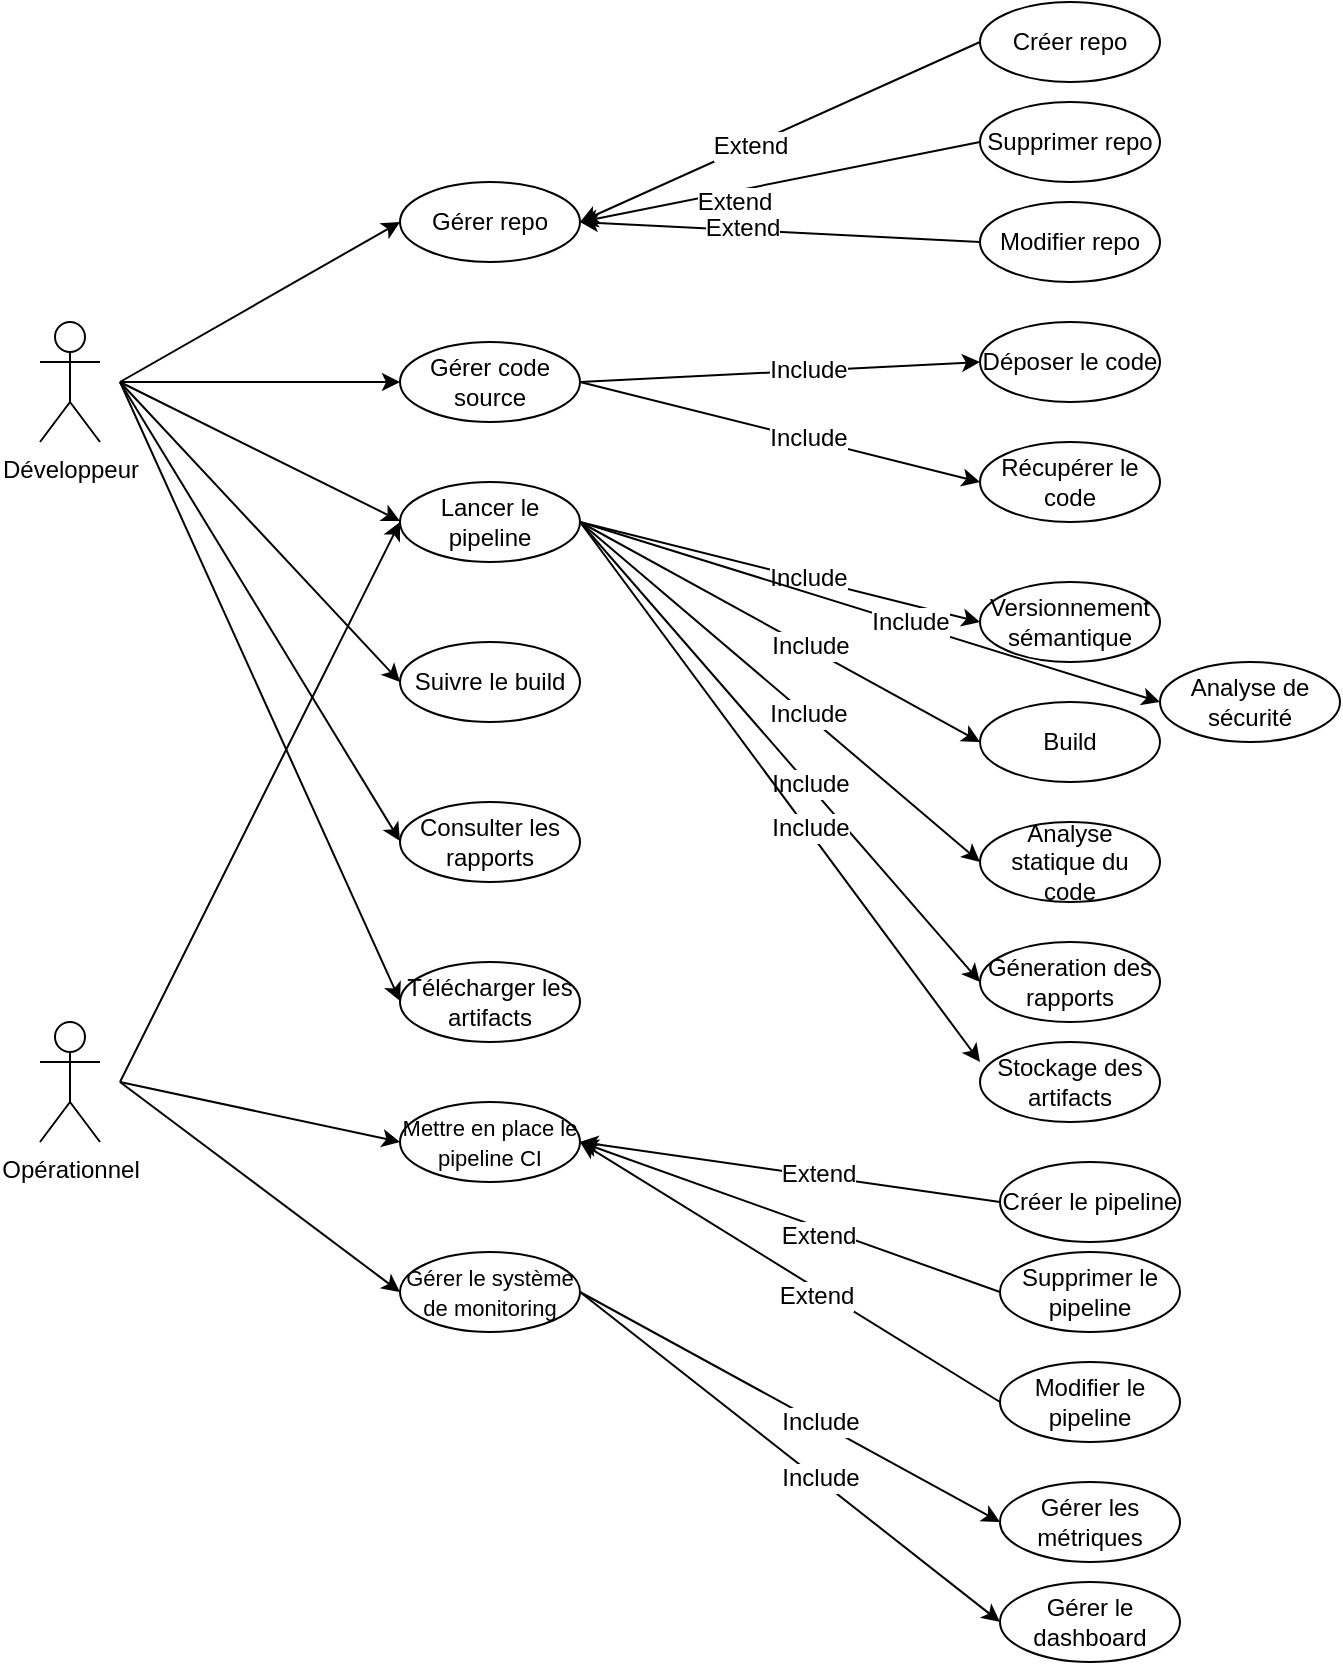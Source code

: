 <mxfile version="20.2.4" type="github" pages="3">
  <diagram id="shwt-UwQIRlnDQt5FEmr" name="Page-1">
    <mxGraphModel dx="1966" dy="2011" grid="1" gridSize="10" guides="1" tooltips="1" connect="1" arrows="1" fold="1" page="1" pageScale="1" pageWidth="827" pageHeight="1169" math="0" shadow="0">
      <root>
        <mxCell id="0" />
        <mxCell id="1" parent="0" />
        <mxCell id="wUWEheBWgp-jXRAvahCD-1" value="Développeur&lt;br&gt;" style="shape=umlActor;verticalLabelPosition=bottom;verticalAlign=top;html=1;outlineConnect=0;" parent="1" vertex="1">
          <mxGeometry x="100" y="100" width="30" height="60" as="geometry" />
        </mxCell>
        <mxCell id="wUWEheBWgp-jXRAvahCD-3" value="Opérationnel&lt;br&gt;" style="shape=umlActor;verticalLabelPosition=bottom;verticalAlign=top;html=1;outlineConnect=0;" parent="1" vertex="1">
          <mxGeometry x="100" y="450" width="30" height="60" as="geometry" />
        </mxCell>
        <mxCell id="wUWEheBWgp-jXRAvahCD-6" value="Gérer repo" style="ellipse;whiteSpace=wrap;html=1;" parent="1" vertex="1">
          <mxGeometry x="280" y="30" width="90" height="40" as="geometry" />
        </mxCell>
        <mxCell id="wUWEheBWgp-jXRAvahCD-7" value="Gérer code source" style="ellipse;whiteSpace=wrap;html=1;" parent="1" vertex="1">
          <mxGeometry x="280" y="110" width="90" height="40" as="geometry" />
        </mxCell>
        <mxCell id="wUWEheBWgp-jXRAvahCD-8" value="Lancer le pipeline" style="ellipse;whiteSpace=wrap;html=1;" parent="1" vertex="1">
          <mxGeometry x="280" y="180" width="90" height="40" as="geometry" />
        </mxCell>
        <mxCell id="wUWEheBWgp-jXRAvahCD-9" value="Suivre le build" style="ellipse;whiteSpace=wrap;html=1;" parent="1" vertex="1">
          <mxGeometry x="280" y="260" width="90" height="40" as="geometry" />
        </mxCell>
        <mxCell id="wUWEheBWgp-jXRAvahCD-10" value="Consulter les rapports" style="ellipse;whiteSpace=wrap;html=1;" parent="1" vertex="1">
          <mxGeometry x="280" y="340" width="90" height="40" as="geometry" />
        </mxCell>
        <mxCell id="wUWEheBWgp-jXRAvahCD-11" value="Télécharger les artifacts" style="ellipse;whiteSpace=wrap;html=1;" parent="1" vertex="1">
          <mxGeometry x="280" y="420" width="90" height="40" as="geometry" />
        </mxCell>
        <mxCell id="wUWEheBWgp-jXRAvahCD-12" value="&lt;font style=&quot;font-size: 11px;&quot;&gt;Mettre en place le pipeline CI&lt;/font&gt;" style="ellipse;whiteSpace=wrap;html=1;" parent="1" vertex="1">
          <mxGeometry x="280" y="490" width="90" height="40" as="geometry" />
        </mxCell>
        <mxCell id="wUWEheBWgp-jXRAvahCD-14" value="" style="endArrow=classic;html=1;rounded=0;" parent="1" edge="1">
          <mxGeometry width="50" height="50" relative="1" as="geometry">
            <mxPoint x="140" y="130" as="sourcePoint" />
            <mxPoint x="280" y="50" as="targetPoint" />
          </mxGeometry>
        </mxCell>
        <mxCell id="wUWEheBWgp-jXRAvahCD-15" value="" style="endArrow=classic;html=1;rounded=0;entryX=0;entryY=0.5;entryDx=0;entryDy=0;" parent="1" target="wUWEheBWgp-jXRAvahCD-7" edge="1">
          <mxGeometry width="50" height="50" relative="1" as="geometry">
            <mxPoint x="140" y="130" as="sourcePoint" />
            <mxPoint x="280" y="60" as="targetPoint" />
          </mxGeometry>
        </mxCell>
        <mxCell id="wUWEheBWgp-jXRAvahCD-17" value="" style="endArrow=classic;html=1;rounded=0;entryX=0;entryY=0.5;entryDx=0;entryDy=0;" parent="1" edge="1">
          <mxGeometry width="50" height="50" relative="1" as="geometry">
            <mxPoint x="140" y="130" as="sourcePoint" />
            <mxPoint x="280" y="199.5" as="targetPoint" />
          </mxGeometry>
        </mxCell>
        <mxCell id="wUWEheBWgp-jXRAvahCD-18" value="" style="endArrow=classic;html=1;rounded=0;entryX=0;entryY=0.5;entryDx=0;entryDy=0;" parent="1" target="wUWEheBWgp-jXRAvahCD-9" edge="1">
          <mxGeometry width="50" height="50" relative="1" as="geometry">
            <mxPoint x="140" y="130" as="sourcePoint" />
            <mxPoint x="290" y="209.5" as="targetPoint" />
          </mxGeometry>
        </mxCell>
        <mxCell id="wUWEheBWgp-jXRAvahCD-19" value="" style="endArrow=classic;html=1;rounded=0;entryX=0;entryY=0.5;entryDx=0;entryDy=0;" parent="1" edge="1">
          <mxGeometry width="50" height="50" relative="1" as="geometry">
            <mxPoint x="140" y="130" as="sourcePoint" />
            <mxPoint x="280" y="359.5" as="targetPoint" />
          </mxGeometry>
        </mxCell>
        <mxCell id="wUWEheBWgp-jXRAvahCD-21" value="" style="endArrow=classic;html=1;rounded=0;entryX=0;entryY=0.5;entryDx=0;entryDy=0;" parent="1" edge="1">
          <mxGeometry width="50" height="50" relative="1" as="geometry">
            <mxPoint x="140" y="130" as="sourcePoint" />
            <mxPoint x="280" y="439.5" as="targetPoint" />
          </mxGeometry>
        </mxCell>
        <mxCell id="wUWEheBWgp-jXRAvahCD-22" value="&lt;font style=&quot;font-size: 11px;&quot;&gt;Gérer le système de monitoring&lt;/font&gt;" style="ellipse;whiteSpace=wrap;html=1;" parent="1" vertex="1">
          <mxGeometry x="280" y="565" width="90" height="40" as="geometry" />
        </mxCell>
        <mxCell id="wUWEheBWgp-jXRAvahCD-23" value="" style="endArrow=classic;html=1;rounded=0;fontSize=11;" parent="1" edge="1">
          <mxGeometry width="50" height="50" relative="1" as="geometry">
            <mxPoint x="140" y="480" as="sourcePoint" />
            <mxPoint x="280" y="585" as="targetPoint" />
          </mxGeometry>
        </mxCell>
        <mxCell id="wUWEheBWgp-jXRAvahCD-24" value="" style="endArrow=classic;html=1;rounded=0;fontSize=11;entryX=0;entryY=0.5;entryDx=0;entryDy=0;" parent="1" target="wUWEheBWgp-jXRAvahCD-12" edge="1">
          <mxGeometry width="50" height="50" relative="1" as="geometry">
            <mxPoint x="140" y="480" as="sourcePoint" />
            <mxPoint x="290" y="585" as="targetPoint" />
          </mxGeometry>
        </mxCell>
        <mxCell id="wUWEheBWgp-jXRAvahCD-25" value="" style="endArrow=classic;html=1;rounded=0;fontSize=11;" parent="1" edge="1">
          <mxGeometry width="50" height="50" relative="1" as="geometry">
            <mxPoint x="140" y="480" as="sourcePoint" />
            <mxPoint x="280" y="200" as="targetPoint" />
          </mxGeometry>
        </mxCell>
        <mxCell id="wUWEheBWgp-jXRAvahCD-26" value="Créer repo" style="ellipse;whiteSpace=wrap;html=1;" parent="1" vertex="1">
          <mxGeometry x="570" y="-60" width="90" height="40" as="geometry" />
        </mxCell>
        <mxCell id="wUWEheBWgp-jXRAvahCD-27" value="Supprimer repo" style="ellipse;whiteSpace=wrap;html=1;" parent="1" vertex="1">
          <mxGeometry x="570" y="-10" width="90" height="40" as="geometry" />
        </mxCell>
        <mxCell id="wUWEheBWgp-jXRAvahCD-28" value="Modifier repo" style="ellipse;whiteSpace=wrap;html=1;" parent="1" vertex="1">
          <mxGeometry x="570" y="40" width="90" height="40" as="geometry" />
        </mxCell>
        <mxCell id="wUWEheBWgp-jXRAvahCD-29" value="Déposer le code" style="ellipse;whiteSpace=wrap;html=1;" parent="1" vertex="1">
          <mxGeometry x="570" y="100" width="90" height="40" as="geometry" />
        </mxCell>
        <mxCell id="wUWEheBWgp-jXRAvahCD-30" value="Récupérer le code" style="ellipse;whiteSpace=wrap;html=1;" parent="1" vertex="1">
          <mxGeometry x="570" y="160" width="90" height="40" as="geometry" />
        </mxCell>
        <mxCell id="wUWEheBWgp-jXRAvahCD-31" value="" style="endArrow=classic;html=1;rounded=0;entryX=0;entryY=0.5;entryDx=0;entryDy=0;exitX=0;exitY=0.5;exitDx=0;exitDy=0;" parent="1" edge="1" source="wUWEheBWgp-jXRAvahCD-26">
          <mxGeometry width="50" height="50" relative="1" as="geometry">
            <mxPoint x="510" y="-30" as="sourcePoint" />
            <mxPoint x="370" y="50" as="targetPoint" />
          </mxGeometry>
        </mxCell>
        <mxCell id="YCRwXRXIfu8fdL96U2DD-1" value="Extend" style="edgeLabel;html=1;align=center;verticalAlign=middle;resizable=0;points=[];fontSize=12;" vertex="1" connectable="0" parent="wUWEheBWgp-jXRAvahCD-31">
          <mxGeometry x="0.148" relative="1" as="geometry">
            <mxPoint as="offset" />
          </mxGeometry>
        </mxCell>
        <mxCell id="wUWEheBWgp-jXRAvahCD-32" value="" style="endArrow=classic;html=1;rounded=0;entryX=0;entryY=0.5;entryDx=0;entryDy=0;" parent="1" edge="1">
          <mxGeometry width="50" height="50" relative="1" as="geometry">
            <mxPoint x="570" y="10" as="sourcePoint" />
            <mxPoint x="370" y="50" as="targetPoint" />
          </mxGeometry>
        </mxCell>
        <mxCell id="YCRwXRXIfu8fdL96U2DD-2" value="Extend" style="edgeLabel;html=1;align=center;verticalAlign=middle;resizable=0;points=[];fontSize=12;" vertex="1" connectable="0" parent="wUWEheBWgp-jXRAvahCD-32">
          <mxGeometry x="0.244" y="5" relative="1" as="geometry">
            <mxPoint as="offset" />
          </mxGeometry>
        </mxCell>
        <mxCell id="wUWEheBWgp-jXRAvahCD-33" value="" style="endArrow=classic;html=1;rounded=0;entryX=1;entryY=0.5;entryDx=0;entryDy=0;exitX=1;exitY=0.5;exitDx=0;exitDy=0;" parent="1" edge="1" target="wUWEheBWgp-jXRAvahCD-6">
          <mxGeometry width="50" height="50" relative="1" as="geometry">
            <mxPoint x="570" y="60" as="sourcePoint" />
            <mxPoint x="380" y="50" as="targetPoint" />
          </mxGeometry>
        </mxCell>
        <mxCell id="YCRwXRXIfu8fdL96U2DD-3" value="Extend" style="edgeLabel;html=1;align=center;verticalAlign=middle;resizable=0;points=[];fontSize=12;" vertex="1" connectable="0" parent="wUWEheBWgp-jXRAvahCD-33">
          <mxGeometry x="0.178" y="-1" relative="1" as="geometry">
            <mxPoint x="-1" as="offset" />
          </mxGeometry>
        </mxCell>
        <mxCell id="wUWEheBWgp-jXRAvahCD-34" value="" style="endArrow=classic;html=1;rounded=0;entryX=0;entryY=0.5;entryDx=0;entryDy=0;exitX=1;exitY=0.5;exitDx=0;exitDy=0;" parent="1" target="wUWEheBWgp-jXRAvahCD-30" edge="1">
          <mxGeometry width="50" height="50" relative="1" as="geometry">
            <mxPoint x="370" y="130" as="sourcePoint" />
            <mxPoint x="570" y="140" as="targetPoint" />
          </mxGeometry>
        </mxCell>
        <mxCell id="wUWEheBWgp-jXRAvahCD-37" value="Include" style="edgeLabel;html=1;align=center;verticalAlign=middle;resizable=0;points=[];fontSize=12;" parent="wUWEheBWgp-jXRAvahCD-34" vertex="1" connectable="0">
          <mxGeometry x="0.137" y="1" relative="1" as="geometry">
            <mxPoint as="offset" />
          </mxGeometry>
        </mxCell>
        <mxCell id="wUWEheBWgp-jXRAvahCD-35" value="" style="endArrow=classic;html=1;rounded=0;entryX=0;entryY=0.5;entryDx=0;entryDy=0;exitX=1;exitY=0.5;exitDx=0;exitDy=0;" parent="1" target="wUWEheBWgp-jXRAvahCD-29" edge="1">
          <mxGeometry width="50" height="50" relative="1" as="geometry">
            <mxPoint x="370" y="130" as="sourcePoint" />
            <mxPoint x="570" y="140" as="targetPoint" />
          </mxGeometry>
        </mxCell>
        <mxCell id="wUWEheBWgp-jXRAvahCD-36" value="&lt;font style=&quot;font-size: 12px;&quot;&gt;Include&lt;/font&gt;" style="edgeLabel;html=1;align=center;verticalAlign=middle;resizable=0;points=[];fontSize=11;" parent="wUWEheBWgp-jXRAvahCD-35" vertex="1" connectable="0">
          <mxGeometry x="0.139" y="1" relative="1" as="geometry">
            <mxPoint as="offset" />
          </mxGeometry>
        </mxCell>
        <mxCell id="wUWEheBWgp-jXRAvahCD-38" value="Versionnement sémantique" style="ellipse;whiteSpace=wrap;html=1;" parent="1" vertex="1">
          <mxGeometry x="570" y="230" width="90" height="40" as="geometry" />
        </mxCell>
        <mxCell id="wUWEheBWgp-jXRAvahCD-39" value="Build" style="ellipse;whiteSpace=wrap;html=1;" parent="1" vertex="1">
          <mxGeometry x="570" y="290" width="90" height="40" as="geometry" />
        </mxCell>
        <mxCell id="wUWEheBWgp-jXRAvahCD-40" value="Analyse statique du code" style="ellipse;whiteSpace=wrap;html=1;" parent="1" vertex="1">
          <mxGeometry x="570" y="350" width="90" height="40" as="geometry" />
        </mxCell>
        <mxCell id="wUWEheBWgp-jXRAvahCD-41" value="Géneration des rapports" style="ellipse;whiteSpace=wrap;html=1;" parent="1" vertex="1">
          <mxGeometry x="570" y="410" width="90" height="40" as="geometry" />
        </mxCell>
        <mxCell id="wUWEheBWgp-jXRAvahCD-42" value="Analyse de sécurité" style="ellipse;whiteSpace=wrap;html=1;" parent="1" vertex="1">
          <mxGeometry x="660" y="270" width="90" height="40" as="geometry" />
        </mxCell>
        <mxCell id="wUWEheBWgp-jXRAvahCD-43" value="Stockage des artifacts" style="ellipse;whiteSpace=wrap;html=1;" parent="1" vertex="1">
          <mxGeometry x="570" y="460" width="90" height="40" as="geometry" />
        </mxCell>
        <mxCell id="wUWEheBWgp-jXRAvahCD-44" value="" style="endArrow=classic;html=1;rounded=0;entryX=0;entryY=0.5;entryDx=0;entryDy=0;exitX=1;exitY=0.5;exitDx=0;exitDy=0;" parent="1" target="wUWEheBWgp-jXRAvahCD-38" edge="1">
          <mxGeometry width="50" height="50" relative="1" as="geometry">
            <mxPoint x="370" y="200" as="sourcePoint" />
            <mxPoint x="570.0" y="260" as="targetPoint" />
          </mxGeometry>
        </mxCell>
        <mxCell id="wUWEheBWgp-jXRAvahCD-45" value="Include" style="edgeLabel;html=1;align=center;verticalAlign=middle;resizable=0;points=[];fontSize=12;" parent="wUWEheBWgp-jXRAvahCD-44" vertex="1" connectable="0">
          <mxGeometry x="0.137" y="1" relative="1" as="geometry">
            <mxPoint as="offset" />
          </mxGeometry>
        </mxCell>
        <mxCell id="wUWEheBWgp-jXRAvahCD-46" value="" style="endArrow=classic;html=1;rounded=0;exitX=1;exitY=0.5;exitDx=0;exitDy=0;" parent="1" source="wUWEheBWgp-jXRAvahCD-8" edge="1">
          <mxGeometry width="50" height="50" relative="1" as="geometry">
            <mxPoint x="380" y="250" as="sourcePoint" />
            <mxPoint x="570" y="310" as="targetPoint" />
          </mxGeometry>
        </mxCell>
        <mxCell id="wUWEheBWgp-jXRAvahCD-47" value="Include" style="edgeLabel;html=1;align=center;verticalAlign=middle;resizable=0;points=[];fontSize=12;" parent="wUWEheBWgp-jXRAvahCD-46" vertex="1" connectable="0">
          <mxGeometry x="0.137" y="1" relative="1" as="geometry">
            <mxPoint as="offset" />
          </mxGeometry>
        </mxCell>
        <mxCell id="wUWEheBWgp-jXRAvahCD-48" value="" style="endArrow=classic;html=1;rounded=0;entryX=0;entryY=0.5;entryDx=0;entryDy=0;" parent="1" target="wUWEheBWgp-jXRAvahCD-40" edge="1">
          <mxGeometry width="50" height="50" relative="1" as="geometry">
            <mxPoint x="370" y="200" as="sourcePoint" />
            <mxPoint x="570.0" y="380" as="targetPoint" />
          </mxGeometry>
        </mxCell>
        <mxCell id="wUWEheBWgp-jXRAvahCD-49" value="Include" style="edgeLabel;html=1;align=center;verticalAlign=middle;resizable=0;points=[];fontSize=12;" parent="wUWEheBWgp-jXRAvahCD-48" vertex="1" connectable="0">
          <mxGeometry x="0.137" y="1" relative="1" as="geometry">
            <mxPoint as="offset" />
          </mxGeometry>
        </mxCell>
        <mxCell id="wUWEheBWgp-jXRAvahCD-50" value="" style="endArrow=classic;html=1;rounded=0;entryX=0;entryY=0.5;entryDx=0;entryDy=0;" parent="1" target="wUWEheBWgp-jXRAvahCD-41" edge="1">
          <mxGeometry width="50" height="50" relative="1" as="geometry">
            <mxPoint x="370" y="200" as="sourcePoint" />
            <mxPoint x="570.0" y="450" as="targetPoint" />
          </mxGeometry>
        </mxCell>
        <mxCell id="wUWEheBWgp-jXRAvahCD-51" value="Include" style="edgeLabel;html=1;align=center;verticalAlign=middle;resizable=0;points=[];fontSize=12;" parent="wUWEheBWgp-jXRAvahCD-50" vertex="1" connectable="0">
          <mxGeometry x="0.137" y="1" relative="1" as="geometry">
            <mxPoint as="offset" />
          </mxGeometry>
        </mxCell>
        <mxCell id="wUWEheBWgp-jXRAvahCD-52" value="" style="endArrow=classic;html=1;rounded=0;entryX=0;entryY=0.5;entryDx=0;entryDy=0;" parent="1" target="wUWEheBWgp-jXRAvahCD-42" edge="1">
          <mxGeometry width="50" height="50" relative="1" as="geometry">
            <mxPoint x="370" y="200" as="sourcePoint" />
            <mxPoint x="680.0" y="350" as="targetPoint" />
          </mxGeometry>
        </mxCell>
        <mxCell id="wUWEheBWgp-jXRAvahCD-53" value="Include" style="edgeLabel;html=1;align=center;verticalAlign=middle;resizable=0;points=[];fontSize=12;" parent="wUWEheBWgp-jXRAvahCD-52" vertex="1" connectable="0">
          <mxGeometry x="0.137" y="1" relative="1" as="geometry">
            <mxPoint as="offset" />
          </mxGeometry>
        </mxCell>
        <mxCell id="wUWEheBWgp-jXRAvahCD-56" value="" style="endArrow=classic;html=1;rounded=0;entryX=0;entryY=0.25;entryDx=0;entryDy=0;exitX=1;exitY=0.5;exitDx=0;exitDy=0;entryPerimeter=0;" parent="1" source="wUWEheBWgp-jXRAvahCD-8" target="wUWEheBWgp-jXRAvahCD-43" edge="1">
          <mxGeometry width="50" height="50" relative="1" as="geometry">
            <mxPoint x="250" y="320" as="sourcePoint" />
            <mxPoint x="570.0" y="510" as="targetPoint" />
          </mxGeometry>
        </mxCell>
        <mxCell id="wUWEheBWgp-jXRAvahCD-57" value="Include" style="edgeLabel;html=1;align=center;verticalAlign=middle;resizable=0;points=[];fontSize=12;" parent="wUWEheBWgp-jXRAvahCD-56" vertex="1" connectable="0">
          <mxGeometry x="0.137" y="1" relative="1" as="geometry">
            <mxPoint as="offset" />
          </mxGeometry>
        </mxCell>
        <mxCell id="wUWEheBWgp-jXRAvahCD-59" value="Créer le pipeline" style="ellipse;whiteSpace=wrap;html=1;" parent="1" vertex="1">
          <mxGeometry x="580" y="520" width="90" height="40" as="geometry" />
        </mxCell>
        <mxCell id="wUWEheBWgp-jXRAvahCD-60" value="Supprimer le pipeline" style="ellipse;whiteSpace=wrap;html=1;" parent="1" vertex="1">
          <mxGeometry x="580" y="565" width="90" height="40" as="geometry" />
        </mxCell>
        <mxCell id="wUWEheBWgp-jXRAvahCD-61" value="Modifier le pipeline" style="ellipse;whiteSpace=wrap;html=1;" parent="1" vertex="1">
          <mxGeometry x="580" y="620" width="90" height="40" as="geometry" />
        </mxCell>
        <mxCell id="wUWEheBWgp-jXRAvahCD-64" value="" style="endArrow=classic;html=1;rounded=0;fontSize=12;entryX=1;entryY=0.5;entryDx=0;entryDy=0;exitX=0;exitY=0.5;exitDx=0;exitDy=0;" parent="1" source="wUWEheBWgp-jXRAvahCD-59" target="wUWEheBWgp-jXRAvahCD-12" edge="1">
          <mxGeometry width="50" height="50" relative="1" as="geometry">
            <mxPoint x="480" y="520" as="sourcePoint" />
            <mxPoint x="530" y="470" as="targetPoint" />
          </mxGeometry>
        </mxCell>
        <mxCell id="wUWEheBWgp-jXRAvahCD-68" value="Extend" style="edgeLabel;html=1;align=center;verticalAlign=middle;resizable=0;points=[];fontSize=12;" parent="wUWEheBWgp-jXRAvahCD-64" vertex="1" connectable="0">
          <mxGeometry x="-0.135" y="-1" relative="1" as="geometry">
            <mxPoint x="-1" as="offset" />
          </mxGeometry>
        </mxCell>
        <mxCell id="wUWEheBWgp-jXRAvahCD-66" value="" style="endArrow=classic;html=1;rounded=0;fontSize=12;entryX=1;entryY=0.5;entryDx=0;entryDy=0;" parent="1" target="wUWEheBWgp-jXRAvahCD-12" edge="1">
          <mxGeometry width="50" height="50" relative="1" as="geometry">
            <mxPoint x="580" y="585" as="sourcePoint" />
            <mxPoint x="380" y="555" as="targetPoint" />
          </mxGeometry>
        </mxCell>
        <mxCell id="wUWEheBWgp-jXRAvahCD-69" value="Extend" style="edgeLabel;html=1;align=center;verticalAlign=middle;resizable=0;points=[];fontSize=12;" parent="wUWEheBWgp-jXRAvahCD-66" vertex="1" connectable="0">
          <mxGeometry x="-0.147" y="4" relative="1" as="geometry">
            <mxPoint as="offset" />
          </mxGeometry>
        </mxCell>
        <mxCell id="wUWEheBWgp-jXRAvahCD-67" value="" style="endArrow=classic;html=1;rounded=0;fontSize=12;entryX=1;entryY=0.5;entryDx=0;entryDy=0;exitX=0;exitY=0.5;exitDx=0;exitDy=0;" parent="1" target="wUWEheBWgp-jXRAvahCD-12" edge="1">
          <mxGeometry width="50" height="50" relative="1" as="geometry">
            <mxPoint x="580" y="640" as="sourcePoint" />
            <mxPoint x="370" y="610" as="targetPoint" />
          </mxGeometry>
        </mxCell>
        <mxCell id="wUWEheBWgp-jXRAvahCD-70" value="Extend" style="edgeLabel;html=1;align=center;verticalAlign=middle;resizable=0;points=[];fontSize=12;" parent="wUWEheBWgp-jXRAvahCD-67" vertex="1" connectable="0">
          <mxGeometry x="-0.139" y="3" relative="1" as="geometry">
            <mxPoint as="offset" />
          </mxGeometry>
        </mxCell>
        <mxCell id="wUWEheBWgp-jXRAvahCD-71" value="Gérer les métriques" style="ellipse;whiteSpace=wrap;html=1;" parent="1" vertex="1">
          <mxGeometry x="580" y="680" width="90" height="40" as="geometry" />
        </mxCell>
        <mxCell id="wUWEheBWgp-jXRAvahCD-72" value="Gérer le dashboard" style="ellipse;whiteSpace=wrap;html=1;" parent="1" vertex="1">
          <mxGeometry x="580" y="730" width="90" height="40" as="geometry" />
        </mxCell>
        <mxCell id="wUWEheBWgp-jXRAvahCD-74" value="" style="endArrow=classic;html=1;rounded=0;entryX=0;entryY=0.5;entryDx=0;entryDy=0;exitX=1;exitY=0.5;exitDx=0;exitDy=0;" parent="1" target="wUWEheBWgp-jXRAvahCD-71" edge="1">
          <mxGeometry width="50" height="50" relative="1" as="geometry">
            <mxPoint x="370" y="585" as="sourcePoint" />
            <mxPoint x="570.0" y="635" as="targetPoint" />
          </mxGeometry>
        </mxCell>
        <mxCell id="wUWEheBWgp-jXRAvahCD-75" value="Include" style="edgeLabel;html=1;align=center;verticalAlign=middle;resizable=0;points=[];fontSize=12;" parent="wUWEheBWgp-jXRAvahCD-74" vertex="1" connectable="0">
          <mxGeometry x="0.137" y="1" relative="1" as="geometry">
            <mxPoint as="offset" />
          </mxGeometry>
        </mxCell>
        <mxCell id="wUWEheBWgp-jXRAvahCD-76" value="" style="endArrow=classic;html=1;rounded=0;entryX=0;entryY=0.5;entryDx=0;entryDy=0;exitX=1;exitY=0.5;exitDx=0;exitDy=0;" parent="1" source="wUWEheBWgp-jXRAvahCD-22" target="wUWEheBWgp-jXRAvahCD-72" edge="1">
          <mxGeometry width="50" height="50" relative="1" as="geometry">
            <mxPoint x="370" y="640" as="sourcePoint" />
            <mxPoint x="580" y="755" as="targetPoint" />
          </mxGeometry>
        </mxCell>
        <mxCell id="wUWEheBWgp-jXRAvahCD-77" value="Include" style="edgeLabel;html=1;align=center;verticalAlign=middle;resizable=0;points=[];fontSize=12;" parent="wUWEheBWgp-jXRAvahCD-76" vertex="1" connectable="0">
          <mxGeometry x="0.137" y="1" relative="1" as="geometry">
            <mxPoint as="offset" />
          </mxGeometry>
        </mxCell>
      </root>
    </mxGraphModel>
  </diagram>
  <diagram id="TWfw_psaHM4cEn67Q7gZ" name="Page-2">
    <mxGraphModel dx="1966" dy="2011" grid="1" gridSize="10" guides="1" tooltips="1" connect="1" arrows="1" fold="1" page="1" pageScale="1" pageWidth="827" pageHeight="1169" math="0" shadow="0">
      <root>
        <mxCell id="0" />
        <mxCell id="1" parent="0" />
        <mxCell id="4AukdWFLXJFj3s-flXzU-1" value="Opérationnel" style="shape=umlActor;verticalLabelPosition=bottom;verticalAlign=top;html=1;outlineConnect=0;" vertex="1" parent="1">
          <mxGeometry x="100" y="110" width="30" height="60" as="geometry" />
        </mxCell>
        <mxCell id="4AukdWFLXJFj3s-flXzU-2" value="Testeur" style="shape=umlActor;verticalLabelPosition=bottom;verticalAlign=top;html=1;outlineConnect=0;" vertex="1" parent="1">
          <mxGeometry x="100" y="280" width="30" height="60" as="geometry" />
        </mxCell>
        <mxCell id="4AukdWFLXJFj3s-flXzU-3" value="Client" style="shape=umlActor;verticalLabelPosition=bottom;verticalAlign=top;html=1;outlineConnect=0;" vertex="1" parent="1">
          <mxGeometry x="100" y="440" width="30" height="60" as="geometry" />
        </mxCell>
        <mxCell id="PjNGCH7ikaBztpw5diRe-1" value="Gérer k8s" style="ellipse;whiteSpace=wrap;html=1;" vertex="1" parent="1">
          <mxGeometry x="290" y="70" width="90" height="40" as="geometry" />
        </mxCell>
        <mxCell id="PjNGCH7ikaBztpw5diRe-2" value="Mettre en place le pipeline CD" style="ellipse;whiteSpace=wrap;html=1;" vertex="1" parent="1">
          <mxGeometry x="295" y="220" width="90" height="40" as="geometry" />
        </mxCell>
        <mxCell id="PjNGCH7ikaBztpw5diRe-3" value="Récupérer l&#39;URL de test" style="ellipse;whiteSpace=wrap;html=1;" vertex="1" parent="1">
          <mxGeometry x="290" y="300" width="90" height="40" as="geometry" />
        </mxCell>
        <mxCell id="PjNGCH7ikaBztpw5diRe-4" value="Récupérer l&#39;URL de production" style="ellipse;whiteSpace=wrap;html=1;" vertex="1" parent="1">
          <mxGeometry x="290" y="460" width="100" height="40" as="geometry" />
        </mxCell>
        <mxCell id="PjNGCH7ikaBztpw5diRe-6" value="" style="endArrow=classic;html=1;rounded=0;entryX=0;entryY=0.5;entryDx=0;entryDy=0;" edge="1" parent="1" target="PjNGCH7ikaBztpw5diRe-4">
          <mxGeometry width="50" height="50" relative="1" as="geometry">
            <mxPoint x="140" y="480" as="sourcePoint" />
            <mxPoint x="190" y="440" as="targetPoint" />
          </mxGeometry>
        </mxCell>
        <mxCell id="PjNGCH7ikaBztpw5diRe-7" value="" style="endArrow=classic;html=1;rounded=0;entryX=0;entryY=0.5;entryDx=0;entryDy=0;" edge="1" parent="1">
          <mxGeometry width="50" height="50" relative="1" as="geometry">
            <mxPoint x="140.0" y="319.41" as="sourcePoint" />
            <mxPoint x="290.0" y="319.41" as="targetPoint" />
          </mxGeometry>
        </mxCell>
        <mxCell id="PjNGCH7ikaBztpw5diRe-9" value="" style="endArrow=classic;html=1;rounded=0;" edge="1" parent="1">
          <mxGeometry width="50" height="50" relative="1" as="geometry">
            <mxPoint x="140.0" y="150.0" as="sourcePoint" />
            <mxPoint x="290" y="90" as="targetPoint" />
          </mxGeometry>
        </mxCell>
        <mxCell id="PjNGCH7ikaBztpw5diRe-10" value="" style="endArrow=classic;html=1;rounded=0;entryX=0;entryY=0.5;entryDx=0;entryDy=0;" edge="1" parent="1" target="PjNGCH7ikaBztpw5diRe-2">
          <mxGeometry width="50" height="50" relative="1" as="geometry">
            <mxPoint x="140" y="150" as="sourcePoint" />
            <mxPoint x="295.0" y="209.41" as="targetPoint" />
          </mxGeometry>
        </mxCell>
        <mxCell id="PjNGCH7ikaBztpw5diRe-11" value="" style="endArrow=classic;html=1;rounded=0;entryX=0;entryY=0.5;entryDx=0;entryDy=0;" edge="1" parent="1" target="PjNGCH7ikaBztpw5diRe-12">
          <mxGeometry width="50" height="50" relative="1" as="geometry">
            <mxPoint x="380" y="90" as="sourcePoint" />
            <mxPoint x="430" y="40" as="targetPoint" />
          </mxGeometry>
        </mxCell>
        <mxCell id="PjNGCH7ikaBztpw5diRe-30" value="Include" style="edgeLabel;html=1;align=center;verticalAlign=middle;resizable=0;points=[];fontSize=12;" vertex="1" connectable="0" parent="PjNGCH7ikaBztpw5diRe-11">
          <mxGeometry x="0.157" relative="1" as="geometry">
            <mxPoint as="offset" />
          </mxGeometry>
        </mxCell>
        <mxCell id="PjNGCH7ikaBztpw5diRe-12" value="Gérer le fichier de déploiement de l&#39;application" style="ellipse;whiteSpace=wrap;html=1;" vertex="1" parent="1">
          <mxGeometry x="540" y="-25" width="170" height="40" as="geometry" />
        </mxCell>
        <mxCell id="PjNGCH7ikaBztpw5diRe-13" value="Configurer k8s load balancer&amp;nbsp;" style="ellipse;whiteSpace=wrap;html=1;" vertex="1" parent="1">
          <mxGeometry x="540" y="45" width="170" height="40" as="geometry" />
        </mxCell>
        <mxCell id="PjNGCH7ikaBztpw5diRe-14" value="Configurer k8s high availability" style="ellipse;whiteSpace=wrap;html=1;" vertex="1" parent="1">
          <mxGeometry x="540" y="105" width="170" height="40" as="geometry" />
        </mxCell>
        <mxCell id="PjNGCH7ikaBztpw5diRe-15" value="Configurer k8s Scalability" style="ellipse;whiteSpace=wrap;html=1;" vertex="1" parent="1">
          <mxGeometry x="540" y="165" width="170" height="40" as="geometry" />
        </mxCell>
        <mxCell id="PjNGCH7ikaBztpw5diRe-16" value="" style="endArrow=classic;html=1;rounded=0;entryX=0;entryY=0.5;entryDx=0;entryDy=0;" edge="1" parent="1" target="PjNGCH7ikaBztpw5diRe-13">
          <mxGeometry width="50" height="50" relative="1" as="geometry">
            <mxPoint x="380" y="90" as="sourcePoint" />
            <mxPoint x="480" y="60" as="targetPoint" />
          </mxGeometry>
        </mxCell>
        <mxCell id="PjNGCH7ikaBztpw5diRe-31" value="Include" style="edgeLabel;html=1;align=center;verticalAlign=middle;resizable=0;points=[];fontSize=12;" vertex="1" connectable="0" parent="PjNGCH7ikaBztpw5diRe-16">
          <mxGeometry x="0.155" y="-1" relative="1" as="geometry">
            <mxPoint as="offset" />
          </mxGeometry>
        </mxCell>
        <mxCell id="PjNGCH7ikaBztpw5diRe-17" value="" style="endArrow=classic;html=1;rounded=0;entryX=0;entryY=0.5;entryDx=0;entryDy=0;exitX=1;exitY=0.5;exitDx=0;exitDy=0;" edge="1" parent="1" source="PjNGCH7ikaBztpw5diRe-1" target="PjNGCH7ikaBztpw5diRe-14">
          <mxGeometry width="50" height="50" relative="1" as="geometry">
            <mxPoint x="400" y="110" as="sourcePoint" />
            <mxPoint x="490" y="70" as="targetPoint" />
          </mxGeometry>
        </mxCell>
        <mxCell id="PjNGCH7ikaBztpw5diRe-32" value="Include" style="edgeLabel;html=1;align=center;verticalAlign=middle;resizable=0;points=[];fontSize=12;" vertex="1" connectable="0" parent="PjNGCH7ikaBztpw5diRe-17">
          <mxGeometry x="0.326" y="1" relative="1" as="geometry">
            <mxPoint as="offset" />
          </mxGeometry>
        </mxCell>
        <mxCell id="PjNGCH7ikaBztpw5diRe-18" value="" style="endArrow=classic;html=1;rounded=0;exitX=1;exitY=0.5;exitDx=0;exitDy=0;entryX=0;entryY=0.5;entryDx=0;entryDy=0;" edge="1" parent="1" source="PjNGCH7ikaBztpw5diRe-1" target="PjNGCH7ikaBztpw5diRe-15">
          <mxGeometry width="50" height="50" relative="1" as="geometry">
            <mxPoint x="385" y="90" as="sourcePoint" />
            <mxPoint x="470" y="240" as="targetPoint" />
          </mxGeometry>
        </mxCell>
        <mxCell id="PjNGCH7ikaBztpw5diRe-33" value="Include" style="edgeLabel;html=1;align=center;verticalAlign=middle;resizable=0;points=[];fontSize=12;" vertex="1" connectable="0" parent="PjNGCH7ikaBztpw5diRe-18">
          <mxGeometry x="0.277" y="1" relative="1" as="geometry">
            <mxPoint as="offset" />
          </mxGeometry>
        </mxCell>
        <mxCell id="PjNGCH7ikaBztpw5diRe-19" value="Déployer l&#39;application dans des VMs" style="ellipse;whiteSpace=wrap;html=1;" vertex="1" parent="1">
          <mxGeometry x="540" y="230" width="170" height="40" as="geometry" />
        </mxCell>
        <mxCell id="PjNGCH7ikaBztpw5diRe-20" value="Déployer l&#39;application dans k8s" style="ellipse;whiteSpace=wrap;html=1;" vertex="1" parent="1">
          <mxGeometry x="540" y="300" width="170" height="40" as="geometry" />
        </mxCell>
        <mxCell id="PjNGCH7ikaBztpw5diRe-21" value="" style="endArrow=classic;html=1;rounded=0;exitX=1;exitY=0.5;exitDx=0;exitDy=0;entryX=0;entryY=0.5;entryDx=0;entryDy=0;" edge="1" parent="1" target="PjNGCH7ikaBztpw5diRe-20">
          <mxGeometry width="50" height="50" relative="1" as="geometry">
            <mxPoint x="385" y="245" as="sourcePoint" />
            <mxPoint x="545" y="340" as="targetPoint" />
          </mxGeometry>
        </mxCell>
        <mxCell id="PjNGCH7ikaBztpw5diRe-34" value="Include" style="edgeLabel;html=1;align=center;verticalAlign=middle;resizable=0;points=[];fontSize=12;" vertex="1" connectable="0" parent="PjNGCH7ikaBztpw5diRe-21">
          <mxGeometry x="0.143" relative="1" as="geometry">
            <mxPoint y="-1" as="offset" />
          </mxGeometry>
        </mxCell>
        <mxCell id="PjNGCH7ikaBztpw5diRe-22" value="" style="endArrow=classic;html=1;rounded=0;exitX=1;exitY=0.5;exitDx=0;exitDy=0;entryX=0;entryY=0.5;entryDx=0;entryDy=0;" edge="1" parent="1" source="PjNGCH7ikaBztpw5diRe-2" target="PjNGCH7ikaBztpw5diRe-19">
          <mxGeometry width="50" height="50" relative="1" as="geometry">
            <mxPoint x="400" y="225" as="sourcePoint" />
            <mxPoint x="555" y="300" as="targetPoint" />
          </mxGeometry>
        </mxCell>
        <mxCell id="PjNGCH7ikaBztpw5diRe-28" value="&lt;font style=&quot;font-size: 12px;&quot;&gt;Include&lt;/font&gt;" style="edgeLabel;html=1;align=center;verticalAlign=middle;resizable=0;points=[];" vertex="1" connectable="0" parent="PjNGCH7ikaBztpw5diRe-22">
          <mxGeometry x="-0.212" y="3" relative="1" as="geometry">
            <mxPoint as="offset" />
          </mxGeometry>
        </mxCell>
        <mxCell id="PjNGCH7ikaBztpw5diRe-26" value="" style="edgeStyle=orthogonalEdgeStyle;rounded=0;orthogonalLoop=1;jettySize=auto;html=1;" edge="1" parent="1" source="PjNGCH7ikaBztpw5diRe-24" target="PjNGCH7ikaBztpw5diRe-19">
          <mxGeometry relative="1" as="geometry" />
        </mxCell>
        <mxCell id="PjNGCH7ikaBztpw5diRe-24" value="Exposer l&#39;URL" style="ellipse;whiteSpace=wrap;html=1;" vertex="1" parent="1">
          <mxGeometry x="770" y="230" width="120" height="40" as="geometry" />
        </mxCell>
        <mxCell id="PjNGCH7ikaBztpw5diRe-27" value="" style="edgeStyle=orthogonalEdgeStyle;rounded=0;orthogonalLoop=1;jettySize=auto;html=1;" edge="1" parent="1" source="PjNGCH7ikaBztpw5diRe-25" target="PjNGCH7ikaBztpw5diRe-20">
          <mxGeometry relative="1" as="geometry" />
        </mxCell>
        <mxCell id="PjNGCH7ikaBztpw5diRe-25" value="Exposer l&#39;URL" style="ellipse;whiteSpace=wrap;html=1;" vertex="1" parent="1">
          <mxGeometry x="770" y="300" width="120" height="40" as="geometry" />
        </mxCell>
      </root>
    </mxGraphModel>
  </diagram>
  <diagram id="n7YIBZFb9JoRNCIdF-om" name="Page-3">
    <mxGraphModel dx="3651" dy="1563" grid="1" gridSize="10" guides="1" tooltips="1" connect="1" arrows="1" fold="1" page="1" pageScale="1" pageWidth="827" pageHeight="1169" math="0" shadow="0">
      <root>
        <mxCell id="0" />
        <mxCell id="1" parent="0" />
        <mxCell id="fobJgGFHG3CYlCE_NHu--1" value="Administrateur" style="shape=umlActor;verticalLabelPosition=bottom;verticalAlign=top;html=1;outlineConnect=0;" vertex="1" parent="1">
          <mxGeometry x="100" y="100" width="30" height="60" as="geometry" />
        </mxCell>
        <mxCell id="fobJgGFHG3CYlCE_NHu--2" value="Opérationnel&lt;br&gt;" style="shape=umlActor;verticalLabelPosition=bottom;verticalAlign=top;html=1;outlineConnect=0;" vertex="1" parent="1">
          <mxGeometry x="100" y="450" width="30" height="60" as="geometry" />
        </mxCell>
        <mxCell id="fobJgGFHG3CYlCE_NHu--3" value="Gérer VM" style="ellipse;whiteSpace=wrap;html=1;" vertex="1" parent="1">
          <mxGeometry x="280" y="30" width="90" height="40" as="geometry" />
        </mxCell>
        <mxCell id="fobJgGFHG3CYlCE_NHu--4" value="Gérer les outils" style="ellipse;whiteSpace=wrap;html=1;" vertex="1" parent="1">
          <mxGeometry x="280" y="110" width="90" height="40" as="geometry" />
        </mxCell>
        <mxCell id="fobJgGFHG3CYlCE_NHu--5" value="Gérer les comptes" style="ellipse;whiteSpace=wrap;html=1;" vertex="1" parent="1">
          <mxGeometry x="280" y="180" width="90" height="40" as="geometry" />
        </mxCell>
        <mxCell id="fobJgGFHG3CYlCE_NHu--6" value="Mettre en place le cluster k8s" style="ellipse;whiteSpace=wrap;html=1;" vertex="1" parent="1">
          <mxGeometry x="280" y="260" width="90" height="40" as="geometry" />
        </mxCell>
        <mxCell id="fobJgGFHG3CYlCE_NHu--7" value="Lancer le pipeline" style="ellipse;whiteSpace=wrap;html=1;" vertex="1" parent="1">
          <mxGeometry x="280" y="380" width="90" height="40" as="geometry" />
        </mxCell>
        <mxCell id="fobJgGFHG3CYlCE_NHu--8" value="Gérer le système de monitoring" style="ellipse;whiteSpace=wrap;html=1;" vertex="1" parent="1">
          <mxGeometry x="275" y="450" width="120" height="40" as="geometry" />
        </mxCell>
        <mxCell id="fobJgGFHG3CYlCE_NHu--9" value="&lt;font style=&quot;font-size: 11px;&quot;&gt;Mettre en place le pipeline CI/CD&lt;/font&gt;" style="ellipse;whiteSpace=wrap;html=1;" vertex="1" parent="1">
          <mxGeometry x="280" y="320" width="90" height="40" as="geometry" />
        </mxCell>
        <mxCell id="fobJgGFHG3CYlCE_NHu--10" value="" style="endArrow=classic;html=1;rounded=0;" edge="1" parent="1">
          <mxGeometry width="50" height="50" relative="1" as="geometry">
            <mxPoint x="140" y="130" as="sourcePoint" />
            <mxPoint x="280" y="50" as="targetPoint" />
          </mxGeometry>
        </mxCell>
        <mxCell id="fobJgGFHG3CYlCE_NHu--11" value="" style="endArrow=classic;html=1;rounded=0;entryX=0;entryY=0.5;entryDx=0;entryDy=0;" edge="1" parent="1" target="fobJgGFHG3CYlCE_NHu--4">
          <mxGeometry width="50" height="50" relative="1" as="geometry">
            <mxPoint x="140" y="130" as="sourcePoint" />
            <mxPoint x="280" y="60" as="targetPoint" />
          </mxGeometry>
        </mxCell>
        <mxCell id="fobJgGFHG3CYlCE_NHu--16" value="&lt;font style=&quot;font-size: 12px;&quot;&gt;Gérer le repo&lt;/font&gt;" style="ellipse;whiteSpace=wrap;html=1;" vertex="1" parent="1">
          <mxGeometry x="290" y="510" width="90" height="40" as="geometry" />
        </mxCell>
        <mxCell id="fobJgGFHG3CYlCE_NHu--17" value="" style="endArrow=classic;html=1;rounded=0;fontSize=11;entryX=0;entryY=0.5;entryDx=0;entryDy=0;" edge="1" parent="1" target="fobJgGFHG3CYlCE_NHu--6">
          <mxGeometry width="50" height="50" relative="1" as="geometry">
            <mxPoint x="140" y="480" as="sourcePoint" />
            <mxPoint x="280" y="585" as="targetPoint" />
          </mxGeometry>
        </mxCell>
        <mxCell id="fobJgGFHG3CYlCE_NHu--19" value="" style="endArrow=classic;html=1;rounded=0;fontSize=11;entryX=0;entryY=0.5;entryDx=0;entryDy=0;" edge="1" parent="1" target="fobJgGFHG3CYlCE_NHu--3">
          <mxGeometry width="50" height="50" relative="1" as="geometry">
            <mxPoint x="140" y="480" as="sourcePoint" />
            <mxPoint x="280" y="200" as="targetPoint" />
          </mxGeometry>
        </mxCell>
        <mxCell id="ydtSlW6Pcm1chGEGLUEM-2" value="&lt;font style=&quot;font-size: 12px;&quot;&gt;Gérer le code source&lt;/font&gt;" style="ellipse;whiteSpace=wrap;html=1;" vertex="1" parent="1">
          <mxGeometry x="290" y="565" width="90" height="40" as="geometry" />
        </mxCell>
        <mxCell id="ydtSlW6Pcm1chGEGLUEM-3" value="&lt;font style=&quot;font-size: 12px;&quot;&gt;Suivre le build&lt;/font&gt;" style="ellipse;whiteSpace=wrap;html=1;" vertex="1" parent="1">
          <mxGeometry x="290" y="620" width="90" height="40" as="geometry" />
        </mxCell>
        <mxCell id="ydtSlW6Pcm1chGEGLUEM-4" value="&lt;font style=&quot;font-size: 12px;&quot;&gt;Consulter les rapports&lt;/font&gt;" style="ellipse;whiteSpace=wrap;html=1;" vertex="1" parent="1">
          <mxGeometry x="290" y="680" width="90" height="40" as="geometry" />
        </mxCell>
        <mxCell id="ydtSlW6Pcm1chGEGLUEM-5" value="&lt;font style=&quot;font-size: 12px;&quot;&gt;Télécharger&amp;nbsp; les artifacts&lt;/font&gt;" style="ellipse;whiteSpace=wrap;html=1;" vertex="1" parent="1">
          <mxGeometry x="290" y="740" width="90" height="40" as="geometry" />
        </mxCell>
        <mxCell id="ydtSlW6Pcm1chGEGLUEM-6" value="" style="endArrow=classic;html=1;rounded=0;entryX=0;entryY=0.5;entryDx=0;entryDy=0;" edge="1" parent="1" target="fobJgGFHG3CYlCE_NHu--4">
          <mxGeometry width="50" height="50" relative="1" as="geometry">
            <mxPoint x="140" y="479.33" as="sourcePoint" />
            <mxPoint x="280" y="479.33" as="targetPoint" />
          </mxGeometry>
        </mxCell>
        <mxCell id="ydtSlW6Pcm1chGEGLUEM-7" value="" style="endArrow=classic;html=1;rounded=0;entryX=0;entryY=0.5;entryDx=0;entryDy=0;" edge="1" parent="1" target="fobJgGFHG3CYlCE_NHu--9">
          <mxGeometry width="50" height="50" relative="1" as="geometry">
            <mxPoint x="140" y="480" as="sourcePoint" />
            <mxPoint x="290" y="479.33" as="targetPoint" />
          </mxGeometry>
        </mxCell>
        <mxCell id="ydtSlW6Pcm1chGEGLUEM-8" value="" style="endArrow=classic;html=1;rounded=0;entryX=0;entryY=0.5;entryDx=0;entryDy=0;" edge="1" parent="1" target="fobJgGFHG3CYlCE_NHu--7">
          <mxGeometry width="50" height="50" relative="1" as="geometry">
            <mxPoint x="140" y="480" as="sourcePoint" />
            <mxPoint x="290" y="350" as="targetPoint" />
          </mxGeometry>
        </mxCell>
        <mxCell id="ydtSlW6Pcm1chGEGLUEM-9" value="" style="endArrow=classic;html=1;rounded=0;entryX=0;entryY=0.5;entryDx=0;entryDy=0;" edge="1" parent="1" target="fobJgGFHG3CYlCE_NHu--8">
          <mxGeometry width="50" height="50" relative="1" as="geometry">
            <mxPoint x="140" y="480" as="sourcePoint" />
            <mxPoint x="290" y="410" as="targetPoint" />
          </mxGeometry>
        </mxCell>
        <mxCell id="ydtSlW6Pcm1chGEGLUEM-11" value="Développeur" style="shape=umlActor;verticalLabelPosition=bottom;verticalAlign=top;html=1;outlineConnect=0;" vertex="1" parent="1">
          <mxGeometry x="640" y="400" width="30" height="60" as="geometry" />
        </mxCell>
        <mxCell id="ydtSlW6Pcm1chGEGLUEM-12" value="" style="endArrow=classic;html=1;rounded=0;fontSize=12;entryX=1;entryY=0.5;entryDx=0;entryDy=0;" edge="1" parent="1" target="fobJgGFHG3CYlCE_NHu--7">
          <mxGeometry width="50" height="50" relative="1" as="geometry">
            <mxPoint x="630" y="440" as="sourcePoint" />
            <mxPoint x="420" y="310" as="targetPoint" />
          </mxGeometry>
        </mxCell>
        <mxCell id="ydtSlW6Pcm1chGEGLUEM-13" value="" style="endArrow=classic;html=1;rounded=0;fontSize=12;entryX=1;entryY=0.5;entryDx=0;entryDy=0;" edge="1" parent="1" target="fobJgGFHG3CYlCE_NHu--16">
          <mxGeometry width="50" height="50" relative="1" as="geometry">
            <mxPoint x="630" y="440" as="sourcePoint" />
            <mxPoint x="380" y="410" as="targetPoint" />
          </mxGeometry>
        </mxCell>
        <mxCell id="ydtSlW6Pcm1chGEGLUEM-14" value="" style="endArrow=classic;html=1;rounded=0;fontSize=12;entryX=1;entryY=0.5;entryDx=0;entryDy=0;" edge="1" parent="1" target="ydtSlW6Pcm1chGEGLUEM-2">
          <mxGeometry width="50" height="50" relative="1" as="geometry">
            <mxPoint x="630" y="440" as="sourcePoint" />
            <mxPoint x="390" y="540" as="targetPoint" />
          </mxGeometry>
        </mxCell>
        <mxCell id="ydtSlW6Pcm1chGEGLUEM-15" value="" style="endArrow=classic;html=1;rounded=0;fontSize=12;entryX=1;entryY=0.5;entryDx=0;entryDy=0;" edge="1" parent="1" target="ydtSlW6Pcm1chGEGLUEM-3">
          <mxGeometry width="50" height="50" relative="1" as="geometry">
            <mxPoint x="630" y="440" as="sourcePoint" />
            <mxPoint x="390" y="595" as="targetPoint" />
          </mxGeometry>
        </mxCell>
        <mxCell id="ydtSlW6Pcm1chGEGLUEM-16" value="" style="endArrow=classic;html=1;rounded=0;fontSize=12;entryX=1;entryY=0.5;entryDx=0;entryDy=0;" edge="1" parent="1" target="ydtSlW6Pcm1chGEGLUEM-4">
          <mxGeometry width="50" height="50" relative="1" as="geometry">
            <mxPoint x="630" y="440" as="sourcePoint" />
            <mxPoint x="390" y="650" as="targetPoint" />
          </mxGeometry>
        </mxCell>
        <mxCell id="ydtSlW6Pcm1chGEGLUEM-17" value="" style="endArrow=classic;html=1;rounded=0;fontSize=12;entryX=1;entryY=0.5;entryDx=0;entryDy=0;" edge="1" parent="1" target="ydtSlW6Pcm1chGEGLUEM-5">
          <mxGeometry width="50" height="50" relative="1" as="geometry">
            <mxPoint x="630" y="440" as="sourcePoint" />
            <mxPoint x="390" y="710" as="targetPoint" />
          </mxGeometry>
        </mxCell>
        <mxCell id="dz_cuOZAQh7gm4TkM5RF-8" value="" style="endArrow=none;dashed=1;html=1;rounded=0;fontSize=12;exitX=1;exitY=0.5;exitDx=0;exitDy=0;" edge="1" parent="1" source="fobJgGFHG3CYlCE_NHu--3">
          <mxGeometry width="50" height="50" relative="1" as="geometry">
            <mxPoint x="540" y="390" as="sourcePoint" />
            <mxPoint x="630" y="120" as="targetPoint" />
          </mxGeometry>
        </mxCell>
        <mxCell id="dz_cuOZAQh7gm4TkM5RF-9" value="" style="endArrow=none;dashed=1;html=1;rounded=0;fontSize=12;exitX=1;exitY=0.5;exitDx=0;exitDy=0;" edge="1" parent="1" source="fobJgGFHG3CYlCE_NHu--4">
          <mxGeometry width="50" height="50" relative="1" as="geometry">
            <mxPoint x="380" y="60" as="sourcePoint" />
            <mxPoint x="630" y="120" as="targetPoint" />
          </mxGeometry>
        </mxCell>
        <mxCell id="dz_cuOZAQh7gm4TkM5RF-10" value="" style="endArrow=none;dashed=1;html=1;rounded=0;fontSize=12;exitX=1;exitY=0.5;exitDx=0;exitDy=0;" edge="1" parent="1" source="fobJgGFHG3CYlCE_NHu--5">
          <mxGeometry width="50" height="50" relative="1" as="geometry">
            <mxPoint x="390" y="70" as="sourcePoint" />
            <mxPoint x="630" y="120" as="targetPoint" />
          </mxGeometry>
        </mxCell>
        <mxCell id="dz_cuOZAQh7gm4TkM5RF-12" value="" style="endArrow=none;dashed=1;html=1;rounded=0;fontSize=12;exitX=1;exitY=0.5;exitDx=0;exitDy=0;" edge="1" parent="1" source="fobJgGFHG3CYlCE_NHu--9">
          <mxGeometry width="50" height="50" relative="1" as="geometry">
            <mxPoint x="410" y="90" as="sourcePoint" />
            <mxPoint x="630" y="120" as="targetPoint" />
          </mxGeometry>
        </mxCell>
        <mxCell id="dz_cuOZAQh7gm4TkM5RF-13" value="" style="endArrow=none;dashed=1;html=1;rounded=0;fontSize=12;" edge="1" parent="1">
          <mxGeometry width="50" height="50" relative="1" as="geometry">
            <mxPoint x="370" y="400" as="sourcePoint" />
            <mxPoint x="630" y="120" as="targetPoint" />
          </mxGeometry>
        </mxCell>
        <mxCell id="dz_cuOZAQh7gm4TkM5RF-14" value="" style="endArrow=none;dashed=1;html=1;rounded=0;fontSize=12;exitX=1;exitY=0.5;exitDx=0;exitDy=0;" edge="1" parent="1" source="fobJgGFHG3CYlCE_NHu--8">
          <mxGeometry width="50" height="50" relative="1" as="geometry">
            <mxPoint x="430" y="110" as="sourcePoint" />
            <mxPoint x="630" y="120" as="targetPoint" />
          </mxGeometry>
        </mxCell>
        <mxCell id="dz_cuOZAQh7gm4TkM5RF-15" value="" style="endArrow=none;dashed=1;html=1;rounded=0;fontSize=12;exitX=1;exitY=0.5;exitDx=0;exitDy=0;" edge="1" parent="1" source="fobJgGFHG3CYlCE_NHu--16">
          <mxGeometry width="50" height="50" relative="1" as="geometry">
            <mxPoint x="440" y="120" as="sourcePoint" />
            <mxPoint x="630" y="120" as="targetPoint" />
          </mxGeometry>
        </mxCell>
        <mxCell id="dz_cuOZAQh7gm4TkM5RF-16" value="" style="endArrow=none;dashed=1;html=1;rounded=0;fontSize=12;" edge="1" parent="1">
          <mxGeometry width="50" height="50" relative="1" as="geometry">
            <mxPoint x="380" y="590" as="sourcePoint" />
            <mxPoint x="630" y="120" as="targetPoint" />
          </mxGeometry>
        </mxCell>
        <mxCell id="dz_cuOZAQh7gm4TkM5RF-17" value="" style="endArrow=none;dashed=1;html=1;rounded=0;fontSize=12;" edge="1" parent="1">
          <mxGeometry width="50" height="50" relative="1" as="geometry">
            <mxPoint x="380" y="640" as="sourcePoint" />
            <mxPoint x="630" y="120" as="targetPoint" />
          </mxGeometry>
        </mxCell>
        <mxCell id="dz_cuOZAQh7gm4TkM5RF-18" value="" style="endArrow=none;dashed=1;html=1;rounded=0;fontSize=12;exitX=1;exitY=0.5;exitDx=0;exitDy=0;" edge="1" parent="1" source="fobJgGFHG3CYlCE_NHu--6">
          <mxGeometry width="50" height="50" relative="1" as="geometry">
            <mxPoint x="380" y="210" as="sourcePoint" />
            <mxPoint x="630" y="120" as="targetPoint" />
          </mxGeometry>
        </mxCell>
        <mxCell id="dz_cuOZAQh7gm4TkM5RF-19" value="" style="endArrow=none;dashed=1;html=1;rounded=0;fontSize=12;" edge="1" parent="1">
          <mxGeometry width="50" height="50" relative="1" as="geometry">
            <mxPoint x="380" y="700" as="sourcePoint" />
            <mxPoint x="630" y="120" as="targetPoint" />
          </mxGeometry>
        </mxCell>
        <mxCell id="dz_cuOZAQh7gm4TkM5RF-20" value="" style="endArrow=none;dashed=1;html=1;rounded=0;fontSize=12;" edge="1" parent="1">
          <mxGeometry width="50" height="50" relative="1" as="geometry">
            <mxPoint x="380" y="760" as="sourcePoint" />
            <mxPoint x="630" y="130" as="targetPoint" />
          </mxGeometry>
        </mxCell>
        <mxCell id="dz_cuOZAQh7gm4TkM5RF-21" value="S&#39;authentifier" style="ellipse;whiteSpace=wrap;html=1;" vertex="1" parent="1">
          <mxGeometry x="620" y="100" width="90" height="40" as="geometry" />
        </mxCell>
        <mxCell id="dz_cuOZAQh7gm4TkM5RF-22" value="Manager" style="shape=umlActor;verticalLabelPosition=bottom;verticalAlign=top;html=1;outlineConnect=0;" vertex="1" parent="1">
          <mxGeometry x="110" y="780" width="30" height="60" as="geometry" />
        </mxCell>
        <mxCell id="dz_cuOZAQh7gm4TkM5RF-23" value="&lt;font style=&quot;font-size: 12px;&quot;&gt;Surveiller le systéme&lt;/font&gt;" style="ellipse;whiteSpace=wrap;html=1;" vertex="1" parent="1">
          <mxGeometry x="290" y="800" width="90" height="40" as="geometry" />
        </mxCell>
        <mxCell id="dz_cuOZAQh7gm4TkM5RF-26" value="" style="endArrow=classic;html=1;rounded=0;entryX=0;entryY=0.5;entryDx=0;entryDy=0;" edge="1" parent="1" target="dz_cuOZAQh7gm4TkM5RF-23">
          <mxGeometry width="50" height="50" relative="1" as="geometry">
            <mxPoint x="140" y="820" as="sourcePoint" />
            <mxPoint x="280" y="815" as="targetPoint" />
          </mxGeometry>
        </mxCell>
        <mxCell id="dz_cuOZAQh7gm4TkM5RF-27" value="&lt;font style=&quot;font-size: 12px;&quot;&gt;Récupérer l&#39;URL de test&lt;/font&gt;" style="ellipse;whiteSpace=wrap;html=1;" vertex="1" parent="1">
          <mxGeometry x="460" y="730" width="130" height="40" as="geometry" />
        </mxCell>
        <mxCell id="dz_cuOZAQh7gm4TkM5RF-28" value="Testeur" style="shape=umlActor;verticalLabelPosition=bottom;verticalAlign=top;html=1;outlineConnect=0;" vertex="1" parent="1">
          <mxGeometry x="690" y="710" width="30" height="60" as="geometry" />
        </mxCell>
        <mxCell id="dz_cuOZAQh7gm4TkM5RF-29" value="" style="endArrow=classic;html=1;rounded=0;fontSize=12;" edge="1" parent="1">
          <mxGeometry width="50" height="50" relative="1" as="geometry">
            <mxPoint x="680" y="750" as="sourcePoint" />
            <mxPoint x="590" y="750" as="targetPoint" />
          </mxGeometry>
        </mxCell>
        <mxCell id="dz_cuOZAQh7gm4TkM5RF-30" value="Client" style="shape=umlActor;verticalLabelPosition=bottom;verticalAlign=top;html=1;outlineConnect=0;" vertex="1" parent="1">
          <mxGeometry x="690" y="850" width="30" height="60" as="geometry" />
        </mxCell>
        <mxCell id="dz_cuOZAQh7gm4TkM5RF-31" value="" style="endArrow=classic;html=1;rounded=0;fontSize=12;" edge="1" parent="1">
          <mxGeometry width="50" height="50" relative="1" as="geometry">
            <mxPoint x="680" y="890" as="sourcePoint" />
            <mxPoint x="590" y="890" as="targetPoint" />
          </mxGeometry>
        </mxCell>
        <mxCell id="dz_cuOZAQh7gm4TkM5RF-32" value="&lt;font style=&quot;font-size: 12px;&quot;&gt;Récupérer l&#39;URL de production&lt;/font&gt;" style="ellipse;whiteSpace=wrap;html=1;" vertex="1" parent="1">
          <mxGeometry x="470" y="870" width="120" height="40" as="geometry" />
        </mxCell>
      </root>
    </mxGraphModel>
  </diagram>
</mxfile>
